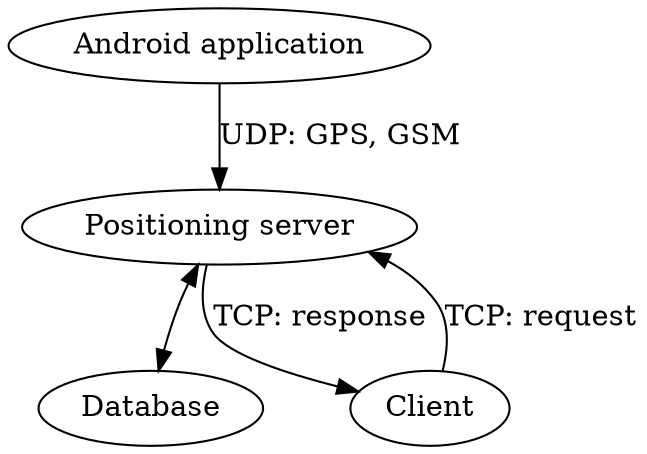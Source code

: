 digraph G{
	andr [label = "Android application"]
	serv [label = "Positioning server"]
	db [label = "Database"]
	client [label = "Client"]

	andr -> serv [label = "UDP: GPS, GSM"];
	serv -> db [dir = "both"];
	client -> serv [label = "TCP: request"];
	serv -> client [label = "TCP: response"];

}
